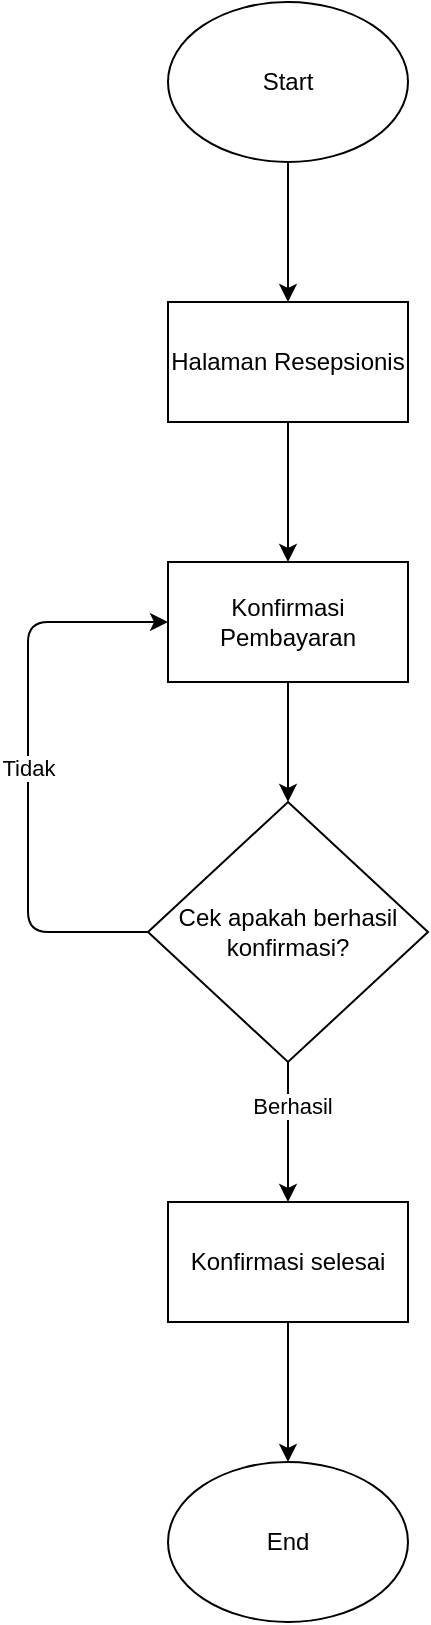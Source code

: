 <mxfile version="13.9.9" type="device"><diagram id="kIkKzo43SWv6CHd8mNgh" name="Page-1"><mxGraphModel dx="768" dy="482" grid="1" gridSize="10" guides="1" tooltips="1" connect="1" arrows="1" fold="1" page="1" pageScale="1" pageWidth="850" pageHeight="1100" math="0" shadow="0"><root><mxCell id="0"/><mxCell id="1" parent="0"/><mxCell id="iuez3wZROzBu6bfFScFX-1" value="Start" style="ellipse;whiteSpace=wrap;html=1;" parent="1" vertex="1"><mxGeometry x="340" y="50" width="120" height="80" as="geometry"/></mxCell><mxCell id="iuez3wZROzBu6bfFScFX-2" value="Halaman Resepsionis" style="rounded=0;whiteSpace=wrap;html=1;" parent="1" vertex="1"><mxGeometry x="340" y="200" width="120" height="60" as="geometry"/></mxCell><mxCell id="iuez3wZROzBu6bfFScFX-3" value="" style="endArrow=classic;html=1;exitX=0.5;exitY=1;exitDx=0;exitDy=0;entryX=0.5;entryY=0;entryDx=0;entryDy=0;" parent="1" source="iuez3wZROzBu6bfFScFX-1" target="iuez3wZROzBu6bfFScFX-2" edge="1"><mxGeometry width="50" height="50" relative="1" as="geometry"><mxPoint x="370" y="280" as="sourcePoint"/><mxPoint x="420" y="230" as="targetPoint"/></mxGeometry></mxCell><mxCell id="iuez3wZROzBu6bfFScFX-4" value="Konfirmasi Pembayaran" style="rounded=0;whiteSpace=wrap;html=1;" parent="1" vertex="1"><mxGeometry x="340" y="330" width="120" height="60" as="geometry"/></mxCell><mxCell id="iuez3wZROzBu6bfFScFX-5" value="" style="endArrow=classic;html=1;exitX=0.5;exitY=1;exitDx=0;exitDy=0;" parent="1" source="iuez3wZROzBu6bfFScFX-2" edge="1"><mxGeometry width="50" height="50" relative="1" as="geometry"><mxPoint x="370" y="390" as="sourcePoint"/><mxPoint x="400" y="330" as="targetPoint"/></mxGeometry></mxCell><mxCell id="iuez3wZROzBu6bfFScFX-6" value="Cek apakah berhasil konfirmasi?" style="rhombus;whiteSpace=wrap;html=1;" parent="1" vertex="1"><mxGeometry x="330" y="450" width="140" height="130" as="geometry"/></mxCell><mxCell id="iuez3wZROzBu6bfFScFX-7" value="Konfirmasi selesai" style="rounded=0;whiteSpace=wrap;html=1;" parent="1" vertex="1"><mxGeometry x="340" y="650" width="120" height="60" as="geometry"/></mxCell><mxCell id="iuez3wZROzBu6bfFScFX-8" value="" style="endArrow=classic;html=1;exitX=0.5;exitY=1;exitDx=0;exitDy=0;entryX=0.5;entryY=0;entryDx=0;entryDy=0;" parent="1" source="iuez3wZROzBu6bfFScFX-4" target="iuez3wZROzBu6bfFScFX-6" edge="1"><mxGeometry width="50" height="50" relative="1" as="geometry"><mxPoint x="360" y="550" as="sourcePoint"/><mxPoint x="410" y="500" as="targetPoint"/></mxGeometry></mxCell><mxCell id="iuez3wZROzBu6bfFScFX-9" value="" style="endArrow=classic;html=1;entryX=0.5;entryY=0;entryDx=0;entryDy=0;exitX=0.5;exitY=1;exitDx=0;exitDy=0;" parent="1" source="iuez3wZROzBu6bfFScFX-6" target="iuez3wZROzBu6bfFScFX-7" edge="1"><mxGeometry width="50" height="50" relative="1" as="geometry"><mxPoint x="360" y="570" as="sourcePoint"/><mxPoint x="410" y="520" as="targetPoint"/></mxGeometry></mxCell><mxCell id="iuez3wZROzBu6bfFScFX-11" value="Berhasil" style="edgeLabel;html=1;align=center;verticalAlign=middle;resizable=0;points=[];" parent="iuez3wZROzBu6bfFScFX-9" vertex="1" connectable="0"><mxGeometry x="-0.381" y="2" relative="1" as="geometry"><mxPoint as="offset"/></mxGeometry></mxCell><mxCell id="iuez3wZROzBu6bfFScFX-10" value="Tidak" style="endArrow=classic;html=1;exitX=0;exitY=0.5;exitDx=0;exitDy=0;entryX=0;entryY=0.5;entryDx=0;entryDy=0;" parent="1" source="iuez3wZROzBu6bfFScFX-6" target="iuez3wZROzBu6bfFScFX-4" edge="1"><mxGeometry width="50" height="50" relative="1" as="geometry"><mxPoint x="280" y="440" as="sourcePoint"/><mxPoint x="270" y="350" as="targetPoint"/><Array as="points"><mxPoint x="270" y="515"/><mxPoint x="270" y="360"/></Array></mxGeometry></mxCell><mxCell id="q00kG1NoTFvVbXXutUxF-1" value="End" style="ellipse;whiteSpace=wrap;html=1;" parent="1" vertex="1"><mxGeometry x="340" y="780" width="120" height="80" as="geometry"/></mxCell><mxCell id="q00kG1NoTFvVbXXutUxF-2" value="" style="endArrow=classic;html=1;entryX=0.5;entryY=0;entryDx=0;entryDy=0;exitX=0.5;exitY=1;exitDx=0;exitDy=0;" parent="1" source="iuez3wZROzBu6bfFScFX-7" target="q00kG1NoTFvVbXXutUxF-1" edge="1"><mxGeometry width="50" height="50" relative="1" as="geometry"><mxPoint x="370" y="760" as="sourcePoint"/><mxPoint x="420" y="710" as="targetPoint"/></mxGeometry></mxCell></root></mxGraphModel></diagram></mxfile>